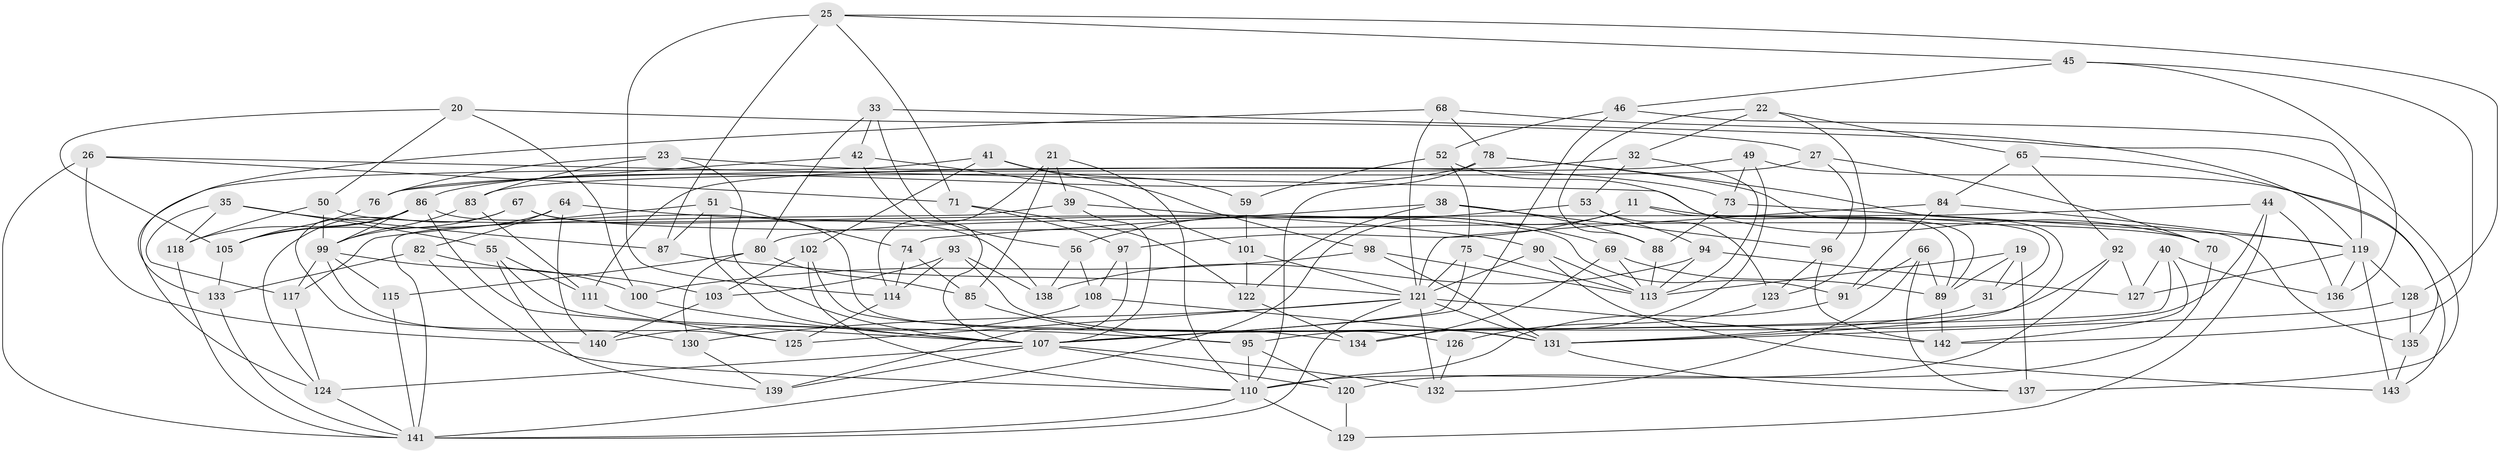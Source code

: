 // original degree distribution, {4: 1.0}
// Generated by graph-tools (version 1.1) at 2025/02/03/04/25 22:02:24]
// undirected, 100 vertices, 226 edges
graph export_dot {
graph [start="1"]
  node [color=gray90,style=filled];
  11 [super="+6"];
  19;
  20;
  21;
  22;
  23;
  25 [super="+5"];
  26;
  27;
  31;
  32;
  33;
  35;
  38;
  39;
  40;
  41 [super="+34"];
  42;
  44;
  45;
  46;
  49;
  50;
  51;
  52;
  53;
  55;
  56;
  59;
  64;
  65;
  66;
  67;
  68;
  69;
  70;
  71;
  73;
  74;
  75;
  76;
  78 [super="+17"];
  80 [super="+79"];
  82;
  83;
  84;
  85;
  86 [super="+16+77"];
  87;
  88;
  89 [super="+18"];
  90;
  91;
  92;
  93;
  94;
  95 [super="+57"];
  96;
  97;
  98;
  99 [super="+7+48"];
  100;
  101;
  102;
  103;
  105 [super="+61"];
  107 [super="+106+104"];
  108;
  110 [super="+4+36+60"];
  111;
  113 [super="+1+54"];
  114 [super="+47"];
  115;
  117;
  118;
  119 [super="+81"];
  120 [super="+63"];
  121 [super="+3+58+43+62"];
  122;
  123;
  124 [super="+112+109"];
  125;
  126;
  127;
  128;
  129;
  130;
  131 [super="+116"];
  132 [super="+12"];
  133;
  134;
  135;
  136;
  137;
  138;
  139;
  140;
  141 [super="+2+30+24"];
  142 [super="+72"];
  143;
  11 -- 97;
  11 -- 135;
  11 -- 31 [weight=2];
  11 -- 141 [weight=2];
  19 -- 31;
  19 -- 137;
  19 -- 113;
  19 -- 89;
  20 -- 100;
  20 -- 27;
  20 -- 50;
  20 -- 105;
  21 -- 85;
  21 -- 39;
  21 -- 114;
  21 -- 110;
  22 -- 88;
  22 -- 123;
  22 -- 65;
  22 -- 32;
  23 -- 83;
  23 -- 73;
  23 -- 76;
  23 -- 107;
  25 -- 128;
  25 -- 45;
  25 -- 114 [weight=2];
  25 -- 87;
  25 -- 71;
  26 -- 70;
  26 -- 71;
  26 -- 140;
  26 -- 141;
  27 -- 96;
  27 -- 70;
  27 -- 83;
  31 -- 131;
  32 -- 53;
  32 -- 111;
  32 -- 113;
  33 -- 42;
  33 -- 137;
  33 -- 56;
  33 -- 80;
  35 -- 55;
  35 -- 117;
  35 -- 118;
  35 -- 87;
  38 -- 74;
  38 -- 96;
  38 -- 88;
  38 -- 122;
  39 -- 69;
  39 -- 141;
  39 -- 107;
  40 -- 127;
  40 -- 136;
  40 -- 142;
  40 -- 107;
  41 -- 59 [weight=2];
  41 -- 98;
  41 -- 102;
  41 -- 124 [weight=2];
  42 -- 101;
  42 -- 76;
  42 -- 107;
  44 -- 136;
  44 -- 129;
  44 -- 80;
  44 -- 95;
  45 -- 136;
  45 -- 46;
  45 -- 142;
  46 -- 52;
  46 -- 119;
  46 -- 107;
  49 -- 76;
  49 -- 143;
  49 -- 134;
  49 -- 73;
  50 -- 91;
  50 -- 118;
  50 -- 99;
  51 -- 87;
  51 -- 117;
  51 -- 74;
  51 -- 107;
  52 -- 75;
  52 -- 89;
  52 -- 59;
  53 -- 94;
  53 -- 56;
  53 -- 123;
  55 -- 111;
  55 -- 95;
  55 -- 139;
  56 -- 108;
  56 -- 138;
  59 -- 101;
  64 -- 82;
  64 -- 140;
  64 -- 90;
  64 -- 99;
  65 -- 84;
  65 -- 135;
  65 -- 92;
  66 -- 132;
  66 -- 91;
  66 -- 137;
  66 -- 89;
  67 -- 70;
  67 -- 138;
  67 -- 124;
  67 -- 105;
  68 -- 78;
  68 -- 133;
  68 -- 119;
  68 -- 121;
  69 -- 134;
  69 -- 113;
  69 -- 89;
  70 -- 120;
  71 -- 97;
  71 -- 122;
  73 -- 88;
  73 -- 119;
  74 -- 114;
  74 -- 85;
  75 -- 107;
  75 -- 113;
  75 -- 121;
  76 -- 105;
  78 -- 89;
  78 -- 131 [weight=2];
  78 -- 110;
  78 -- 86;
  80 -- 130;
  80 -- 115 [weight=2];
  80 -- 85;
  82 -- 133;
  82 -- 110;
  82 -- 103;
  83 -- 99;
  83 -- 111;
  84 -- 91;
  84 -- 121;
  84 -- 119;
  85 -- 95;
  86 -- 130;
  86 -- 105 [weight=2];
  86 -- 107;
  86 -- 118;
  86 -- 126;
  86 -- 99;
  87 -- 121;
  88 -- 113;
  89 -- 142;
  90 -- 143;
  90 -- 113;
  90 -- 121;
  91 -- 110;
  92 -- 127;
  92 -- 110;
  92 -- 107;
  93 -- 138;
  93 -- 103;
  93 -- 114;
  93 -- 131;
  94 -- 138;
  94 -- 113;
  94 -- 127;
  95 -- 120 [weight=2];
  95 -- 110;
  96 -- 123;
  96 -- 142;
  97 -- 139;
  97 -- 108;
  98 -- 100;
  98 -- 113;
  98 -- 131;
  99 -- 115;
  99 -- 125;
  99 -- 100;
  99 -- 117;
  100 -- 107;
  101 -- 122;
  101 -- 121;
  102 -- 103;
  102 -- 134;
  102 -- 110;
  103 -- 140;
  105 -- 133;
  107 -- 132 [weight=2];
  107 -- 124 [weight=2];
  107 -- 139;
  107 -- 120;
  108 -- 140;
  108 -- 131;
  110 -- 141 [weight=2];
  110 -- 129;
  111 -- 125;
  114 -- 125;
  115 -- 141;
  117 -- 124;
  118 -- 141;
  119 -- 136;
  119 -- 127;
  119 -- 128;
  119 -- 143;
  120 -- 129 [weight=2];
  121 -- 131 [weight=2];
  121 -- 132;
  121 -- 142 [weight=2];
  121 -- 130;
  121 -- 125;
  121 -- 141;
  122 -- 134;
  123 -- 126;
  124 -- 141 [weight=2];
  126 -- 132 [weight=2];
  128 -- 135;
  128 -- 131;
  130 -- 139;
  131 -- 137;
  133 -- 141;
  135 -- 143;
}
